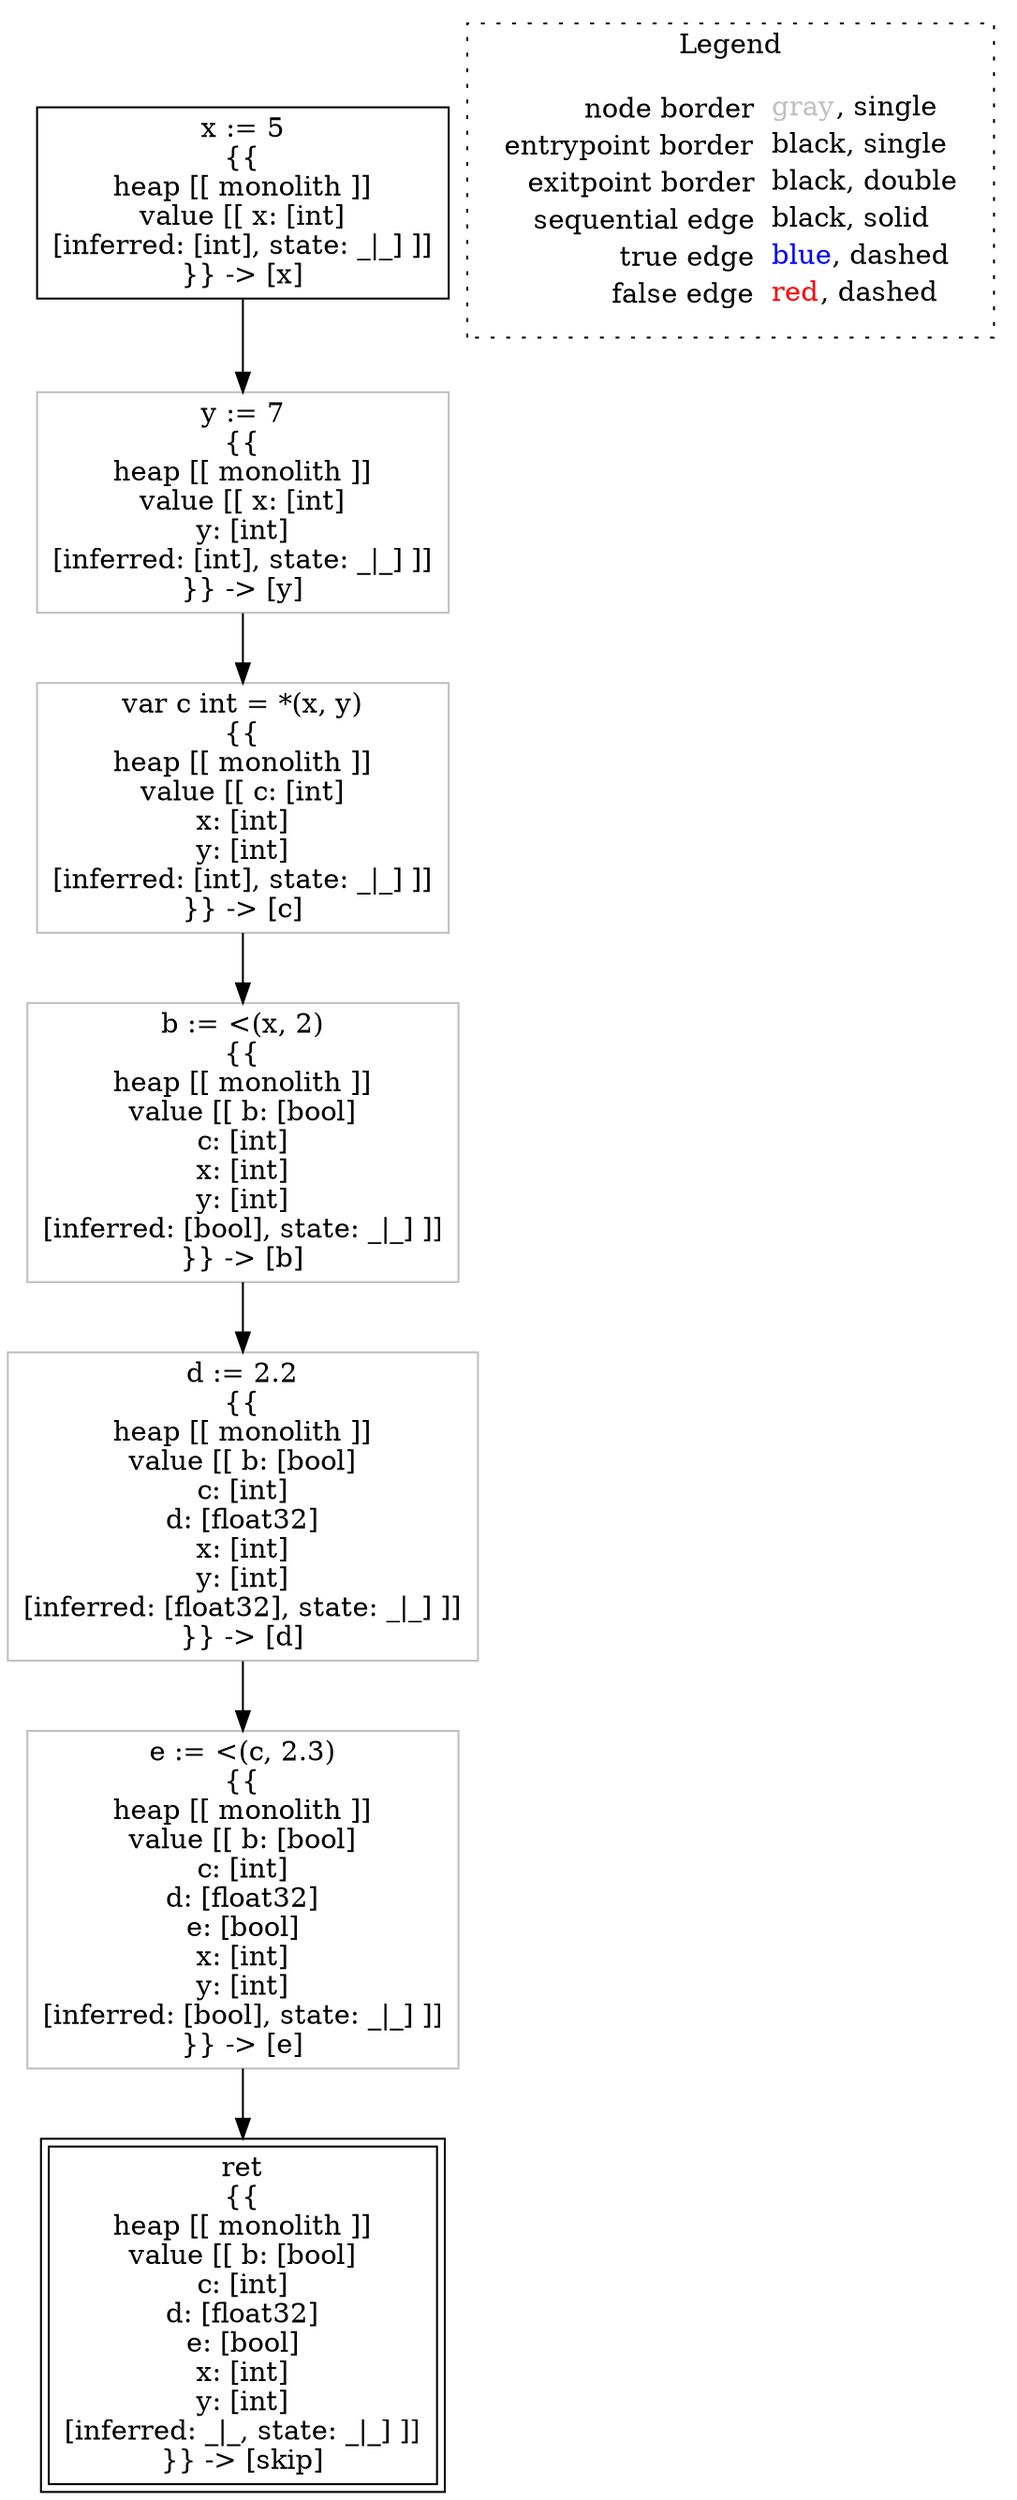 digraph {
	"node0" [shape="rect",color="black",label=<x := 5<BR/>{{<BR/>heap [[ monolith ]]<BR/>value [[ x: [int]<BR/>[inferred: [int], state: _|_] ]]<BR/>}} -&gt; [x]>];
	"node1" [shape="rect",color="gray",label=<y := 7<BR/>{{<BR/>heap [[ monolith ]]<BR/>value [[ x: [int]<BR/>y: [int]<BR/>[inferred: [int], state: _|_] ]]<BR/>}} -&gt; [y]>];
	"node2" [shape="rect",color="gray",label=<e := &lt;(c, 2.3)<BR/>{{<BR/>heap [[ monolith ]]<BR/>value [[ b: [bool]<BR/>c: [int]<BR/>d: [float32]<BR/>e: [bool]<BR/>x: [int]<BR/>y: [int]<BR/>[inferred: [bool], state: _|_] ]]<BR/>}} -&gt; [e]>];
	"node3" [shape="rect",color="black",peripheries="2",label=<ret<BR/>{{<BR/>heap [[ monolith ]]<BR/>value [[ b: [bool]<BR/>c: [int]<BR/>d: [float32]<BR/>e: [bool]<BR/>x: [int]<BR/>y: [int]<BR/>[inferred: _|_, state: _|_] ]]<BR/>}} -&gt; [skip]>];
	"node4" [shape="rect",color="gray",label=<var c int = *(x, y)<BR/>{{<BR/>heap [[ monolith ]]<BR/>value [[ c: [int]<BR/>x: [int]<BR/>y: [int]<BR/>[inferred: [int], state: _|_] ]]<BR/>}} -&gt; [c]>];
	"node5" [shape="rect",color="gray",label=<d := 2.2<BR/>{{<BR/>heap [[ monolith ]]<BR/>value [[ b: [bool]<BR/>c: [int]<BR/>d: [float32]<BR/>x: [int]<BR/>y: [int]<BR/>[inferred: [float32], state: _|_] ]]<BR/>}} -&gt; [d]>];
	"node6" [shape="rect",color="gray",label=<b := &lt;(x, 2)<BR/>{{<BR/>heap [[ monolith ]]<BR/>value [[ b: [bool]<BR/>c: [int]<BR/>x: [int]<BR/>y: [int]<BR/>[inferred: [bool], state: _|_] ]]<BR/>}} -&gt; [b]>];
	"node1" -> "node4" [color="black"];
	"node2" -> "node3" [color="black"];
	"node4" -> "node6" [color="black"];
	"node0" -> "node1" [color="black"];
	"node5" -> "node2" [color="black"];
	"node6" -> "node5" [color="black"];
subgraph cluster_legend {
	label="Legend";
	style=dotted;
	node [shape=plaintext];
	"legend" [label=<<table border="0" cellpadding="2" cellspacing="0" cellborder="0"><tr><td align="right">node border&nbsp;</td><td align="left"><font color="gray">gray</font>, single</td></tr><tr><td align="right">entrypoint border&nbsp;</td><td align="left"><font color="black">black</font>, single</td></tr><tr><td align="right">exitpoint border&nbsp;</td><td align="left"><font color="black">black</font>, double</td></tr><tr><td align="right">sequential edge&nbsp;</td><td align="left"><font color="black">black</font>, solid</td></tr><tr><td align="right">true edge&nbsp;</td><td align="left"><font color="blue">blue</font>, dashed</td></tr><tr><td align="right">false edge&nbsp;</td><td align="left"><font color="red">red</font>, dashed</td></tr></table>>];
}

}
